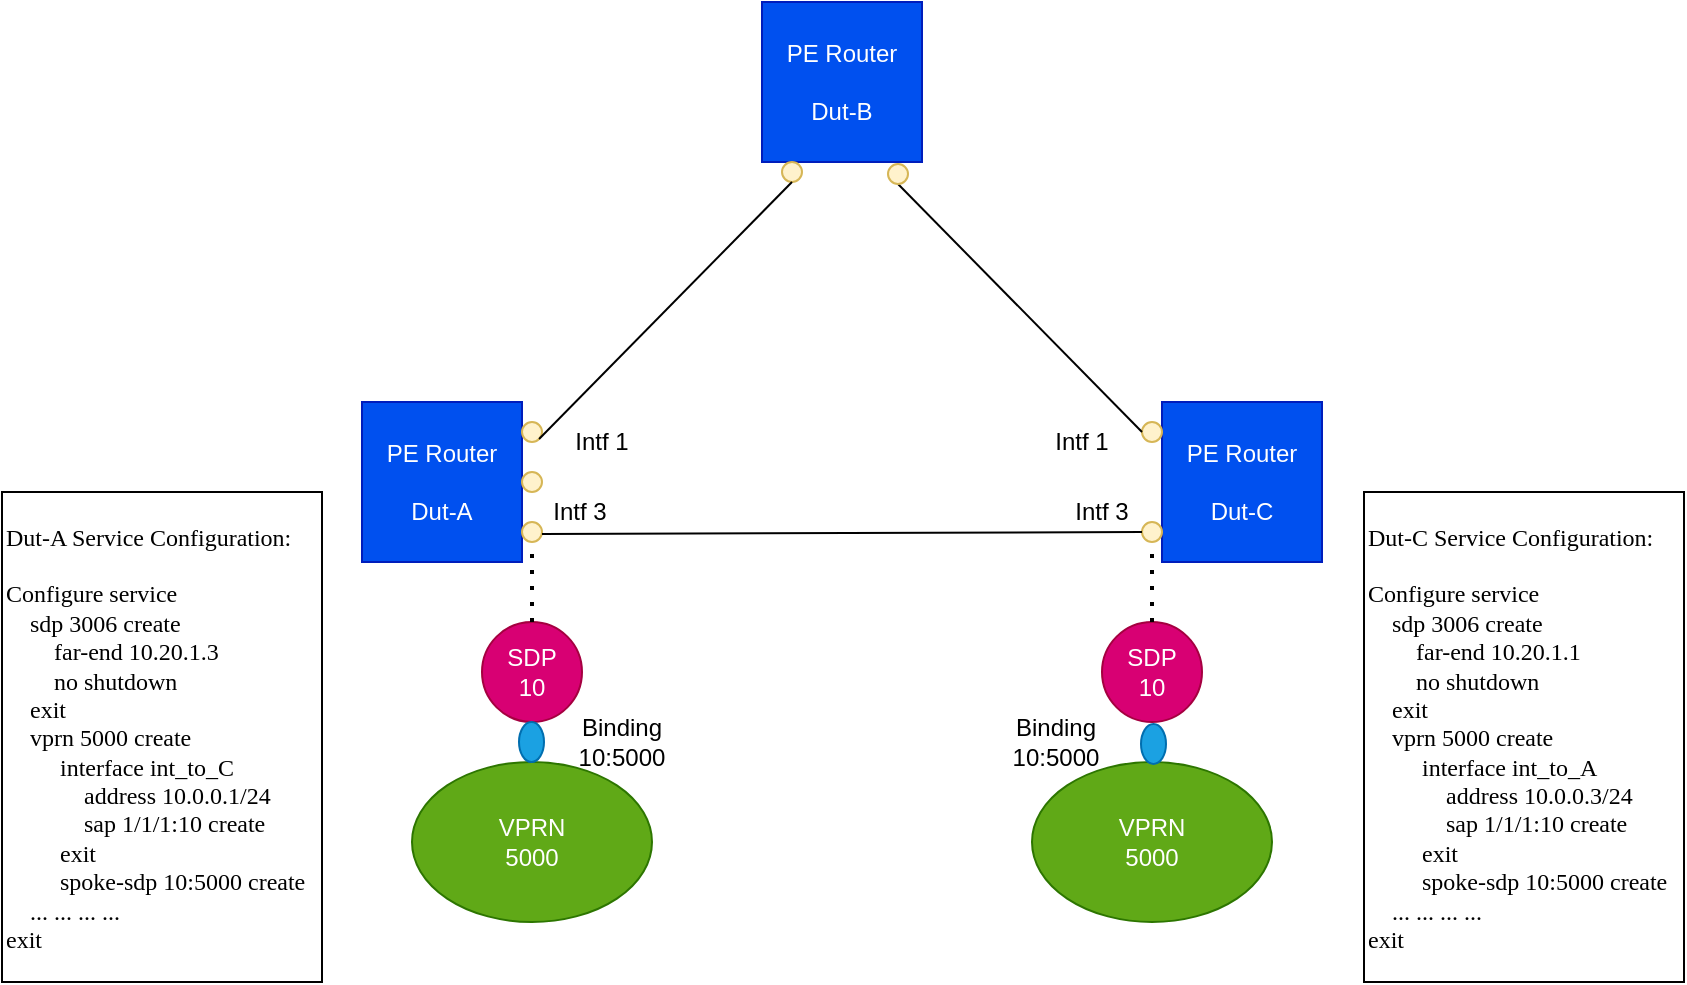 <mxfile version="21.7.5" type="github">
  <diagram name="Page-1" id="YVQfzhfdpcmw8P7nKkSH">
    <mxGraphModel dx="999" dy="640" grid="1" gridSize="10" guides="1" tooltips="1" connect="1" arrows="1" fold="1" page="1" pageScale="1" pageWidth="850" pageHeight="1100" math="0" shadow="0">
      <root>
        <mxCell id="0" />
        <mxCell id="1" parent="0" />
        <mxCell id="bY8uPB4IKRiOPzu5k935-1" value="PE Router&lt;br&gt;&lt;br&gt;Dut-C" style="whiteSpace=wrap;html=1;aspect=fixed;fillColor=#0050ef;strokeColor=#001DBC;fontColor=#ffffff;" vertex="1" parent="1">
          <mxGeometry x="600" y="360" width="80" height="80" as="geometry" />
        </mxCell>
        <mxCell id="bY8uPB4IKRiOPzu5k935-2" value="PE Router&lt;br&gt;&lt;br&gt;Dut-A" style="whiteSpace=wrap;html=1;aspect=fixed;fillColor=#0050ef;strokeColor=#001DBC;fontColor=#ffffff;" vertex="1" parent="1">
          <mxGeometry x="200" y="360" width="80" height="80" as="geometry" />
        </mxCell>
        <mxCell id="bY8uPB4IKRiOPzu5k935-3" value="PE Router&lt;br&gt;&lt;br&gt;Dut-B" style="whiteSpace=wrap;html=1;aspect=fixed;fillColor=#0050ef;fontColor=#ffffff;strokeColor=#001DBC;" vertex="1" parent="1">
          <mxGeometry x="400" y="160" width="80" height="80" as="geometry" />
        </mxCell>
        <mxCell id="bY8uPB4IKRiOPzu5k935-4" value="" style="ellipse;whiteSpace=wrap;html=1;aspect=fixed;fillColor=#fff2cc;strokeColor=#d6b656;" vertex="1" parent="1">
          <mxGeometry x="280" y="370" width="10" height="10" as="geometry" />
        </mxCell>
        <mxCell id="bY8uPB4IKRiOPzu5k935-5" value="" style="ellipse;whiteSpace=wrap;html=1;aspect=fixed;fillColor=#fff2cc;strokeColor=#d6b656;" vertex="1" parent="1">
          <mxGeometry x="280" y="395" width="10" height="10" as="geometry" />
        </mxCell>
        <mxCell id="bY8uPB4IKRiOPzu5k935-6" value="" style="ellipse;whiteSpace=wrap;html=1;aspect=fixed;fillColor=#fff2cc;strokeColor=#d6b656;" vertex="1" parent="1">
          <mxGeometry x="280" y="420" width="10" height="10" as="geometry" />
        </mxCell>
        <mxCell id="bY8uPB4IKRiOPzu5k935-7" value="" style="ellipse;whiteSpace=wrap;html=1;aspect=fixed;fillColor=#fff2cc;strokeColor=#d6b656;" vertex="1" parent="1">
          <mxGeometry x="590" y="370" width="10" height="10" as="geometry" />
        </mxCell>
        <mxCell id="bY8uPB4IKRiOPzu5k935-8" value="" style="ellipse;whiteSpace=wrap;html=1;aspect=fixed;fillColor=#fff2cc;strokeColor=#d6b656;" vertex="1" parent="1">
          <mxGeometry x="590" y="420" width="10" height="10" as="geometry" />
        </mxCell>
        <mxCell id="bY8uPB4IKRiOPzu5k935-9" value="" style="ellipse;whiteSpace=wrap;html=1;aspect=fixed;fillColor=#fff2cc;strokeColor=#d6b656;" vertex="1" parent="1">
          <mxGeometry x="410" y="240" width="10" height="10" as="geometry" />
        </mxCell>
        <mxCell id="bY8uPB4IKRiOPzu5k935-10" value="Intf 1" style="text;html=1;strokeColor=none;fillColor=none;align=center;verticalAlign=middle;whiteSpace=wrap;rounded=0;" vertex="1" parent="1">
          <mxGeometry x="290" y="365" width="60" height="30" as="geometry" />
        </mxCell>
        <mxCell id="bY8uPB4IKRiOPzu5k935-16" value="Intf 3" style="text;html=1;strokeColor=none;fillColor=none;align=center;verticalAlign=middle;whiteSpace=wrap;rounded=0;" vertex="1" parent="1">
          <mxGeometry x="278.5" y="400" width="60" height="30" as="geometry" />
        </mxCell>
        <mxCell id="bY8uPB4IKRiOPzu5k935-17" value="Intf 3" style="text;html=1;strokeColor=none;fillColor=none;align=center;verticalAlign=middle;whiteSpace=wrap;rounded=0;" vertex="1" parent="1">
          <mxGeometry x="540" y="400" width="60" height="30" as="geometry" />
        </mxCell>
        <mxCell id="bY8uPB4IKRiOPzu5k935-18" value="Intf 1" style="text;html=1;strokeColor=none;fillColor=none;align=center;verticalAlign=middle;whiteSpace=wrap;rounded=0;" vertex="1" parent="1">
          <mxGeometry x="530" y="365" width="60" height="30" as="geometry" />
        </mxCell>
        <mxCell id="bY8uPB4IKRiOPzu5k935-20" value="" style="endArrow=none;html=1;rounded=0;entryX=0;entryY=0.5;entryDx=0;entryDy=0;" edge="1" parent="1" target="bY8uPB4IKRiOPzu5k935-8">
          <mxGeometry width="50" height="50" relative="1" as="geometry">
            <mxPoint x="290" y="426" as="sourcePoint" />
            <mxPoint x="340" y="376" as="targetPoint" />
          </mxGeometry>
        </mxCell>
        <mxCell id="bY8uPB4IKRiOPzu5k935-25" value="SDP&lt;br&gt;10" style="ellipse;whiteSpace=wrap;html=1;aspect=fixed;fillColor=#d80073;fontColor=#ffffff;strokeColor=#A50040;" vertex="1" parent="1">
          <mxGeometry x="260" y="470" width="50" height="50" as="geometry" />
        </mxCell>
        <mxCell id="bY8uPB4IKRiOPzu5k935-26" value="SDP&lt;br&gt;10" style="ellipse;whiteSpace=wrap;html=1;aspect=fixed;fillColor=#d80073;fontColor=#ffffff;strokeColor=#A50040;" vertex="1" parent="1">
          <mxGeometry x="570" y="470" width="50" height="50" as="geometry" />
        </mxCell>
        <mxCell id="bY8uPB4IKRiOPzu5k935-28" value="VPRN&lt;br&gt;5000" style="ellipse;whiteSpace=wrap;html=1;fillColor=#60a917;fontColor=#ffffff;strokeColor=#2D7600;" vertex="1" parent="1">
          <mxGeometry x="225" y="540" width="120" height="80" as="geometry" />
        </mxCell>
        <mxCell id="bY8uPB4IKRiOPzu5k935-30" value="VPRN&lt;br&gt;5000" style="ellipse;whiteSpace=wrap;html=1;fillColor=#60a917;fontColor=#ffffff;strokeColor=#2D7600;" vertex="1" parent="1">
          <mxGeometry x="535" y="540" width="120" height="80" as="geometry" />
        </mxCell>
        <mxCell id="bY8uPB4IKRiOPzu5k935-31" value="" style="ellipse;whiteSpace=wrap;html=1;fillColor=#1ba1e2;fontColor=#ffffff;strokeColor=#006EAF;" vertex="1" parent="1">
          <mxGeometry x="278.5" y="520" width="12.5" height="20" as="geometry" />
        </mxCell>
        <mxCell id="bY8uPB4IKRiOPzu5k935-35" value="" style="ellipse;whiteSpace=wrap;html=1;fillColor=#1ba1e2;fontColor=#ffffff;strokeColor=#006EAF;" vertex="1" parent="1">
          <mxGeometry x="589.5" y="521" width="12.5" height="20" as="geometry" />
        </mxCell>
        <mxCell id="bY8uPB4IKRiOPzu5k935-36" value="Binding 10:5000" style="text;html=1;strokeColor=none;fillColor=none;align=center;verticalAlign=middle;whiteSpace=wrap;rounded=0;" vertex="1" parent="1">
          <mxGeometry x="300" y="515" width="60" height="30" as="geometry" />
        </mxCell>
        <mxCell id="bY8uPB4IKRiOPzu5k935-37" value="Binding 10:5000" style="text;html=1;strokeColor=none;fillColor=none;align=center;verticalAlign=middle;whiteSpace=wrap;rounded=0;" vertex="1" parent="1">
          <mxGeometry x="517" y="515" width="60" height="30" as="geometry" />
        </mxCell>
        <mxCell id="bY8uPB4IKRiOPzu5k935-38" value="&lt;div style=&quot;&quot;&gt;&lt;span style=&quot;font-family: &amp;quot;Times New Roman&amp;quot;; background-color: initial;&quot;&gt;Dut-C Service Configuration:&lt;/span&gt;&lt;/div&gt;&lt;font face=&quot;Times New Roman&quot;&gt;&lt;br&gt;Configure service&lt;br&gt;&lt;/font&gt;&lt;div&gt;&lt;font face=&quot;Times New Roman&quot;&gt;&amp;nbsp; &amp;nbsp; sdp 3006 create&lt;/font&gt;&lt;/div&gt;&lt;div&gt;&lt;font face=&quot;Times New Roman&quot;&gt;&amp;nbsp; &amp;nbsp; &amp;nbsp; &amp;nbsp;&lt;span style=&quot;background-color: initial;&quot;&gt;&amp;nbsp;far-end 10.20.1.1&lt;/span&gt;&lt;/font&gt;&lt;/div&gt;&lt;div&gt;&lt;font face=&quot;Times New Roman&quot;&gt;&amp;nbsp; &amp;nbsp; &amp;nbsp; &amp;nbsp; no shutdown&lt;/font&gt;&lt;/div&gt;&lt;div&gt;&lt;font face=&quot;Times New Roman&quot;&gt;&amp;nbsp; &amp;nbsp; exit&lt;/font&gt;&lt;/div&gt;&lt;div&gt;&lt;font face=&quot;Times New Roman&quot;&gt;&amp;nbsp; &amp;nbsp; vprn 5000 create&lt;/font&gt;&lt;/div&gt;&lt;div&gt;&lt;font face=&quot;Times New Roman&quot;&gt;&amp;nbsp; &amp;nbsp; &amp;nbsp; &amp;nbsp; &amp;nbsp;interface int_to_A&lt;/font&gt;&lt;/div&gt;&lt;div&gt;&lt;font face=&quot;Times New Roman&quot;&gt;&amp;nbsp; &amp;nbsp; &amp;nbsp; &amp;nbsp; &amp;nbsp; &amp;nbsp; &amp;nbsp;address 10.0.0.3/24&lt;/font&gt;&lt;/div&gt;&lt;div&gt;&lt;font face=&quot;Times New Roman&quot;&gt;&amp;nbsp; &amp;nbsp; &amp;nbsp; &amp;nbsp; &amp;nbsp; &amp;nbsp; &amp;nbsp;sap 1/1/1:10 create&lt;/font&gt;&lt;/div&gt;&lt;div&gt;&lt;font face=&quot;Times New Roman&quot;&gt;&amp;nbsp; &amp;nbsp; &amp;nbsp; &amp;nbsp; &amp;nbsp;exit&lt;/font&gt;&lt;/div&gt;&lt;div&gt;&lt;font face=&quot;Times New Roman&quot;&gt;&amp;nbsp; &amp;nbsp; &amp;nbsp; &amp;nbsp; &amp;nbsp;spoke-sdp 10:5000 create&lt;/font&gt;&lt;/div&gt;&lt;div&gt;&lt;font face=&quot;Times New Roman&quot;&gt;&amp;nbsp; &amp;nbsp; ... ... ... ...&lt;/font&gt;&lt;/div&gt;&lt;div&gt;&lt;font face=&quot;Times New Roman&quot;&gt;exit&lt;/font&gt;&lt;/div&gt;" style="rounded=0;whiteSpace=wrap;html=1;align=left;" vertex="1" parent="1">
          <mxGeometry x="701" y="405" width="160" height="245" as="geometry" />
        </mxCell>
        <mxCell id="bY8uPB4IKRiOPzu5k935-39" value="" style="endArrow=none;dashed=1;html=1;dashPattern=1 3;strokeWidth=2;rounded=0;exitX=0.5;exitY=0;exitDx=0;exitDy=0;entryX=0.5;entryY=1;entryDx=0;entryDy=0;" edge="1" parent="1" source="bY8uPB4IKRiOPzu5k935-25" target="bY8uPB4IKRiOPzu5k935-6">
          <mxGeometry width="50" height="50" relative="1" as="geometry">
            <mxPoint x="240" y="480" as="sourcePoint" />
            <mxPoint x="250" y="460" as="targetPoint" />
          </mxGeometry>
        </mxCell>
        <mxCell id="bY8uPB4IKRiOPzu5k935-41" value="" style="endArrow=none;dashed=1;html=1;dashPattern=1 3;strokeWidth=2;rounded=0;exitX=0.5;exitY=0;exitDx=0;exitDy=0;" edge="1" parent="1" source="bY8uPB4IKRiOPzu5k935-26">
          <mxGeometry width="50" height="50" relative="1" as="geometry">
            <mxPoint x="320" y="440" as="sourcePoint" />
            <mxPoint x="595" y="430" as="targetPoint" />
          </mxGeometry>
        </mxCell>
        <mxCell id="bY8uPB4IKRiOPzu5k935-42" value="&lt;div style=&quot;&quot;&gt;&lt;span style=&quot;font-family: &amp;quot;Times New Roman&amp;quot;; background-color: initial;&quot;&gt;Dut-A Service Configuration:&lt;/span&gt;&lt;/div&gt;&lt;font face=&quot;Times New Roman&quot;&gt;&lt;br&gt;Configure service&lt;br&gt;&lt;/font&gt;&lt;div&gt;&lt;font face=&quot;Times New Roman&quot;&gt;&amp;nbsp; &amp;nbsp; sdp 3006 create&lt;/font&gt;&lt;/div&gt;&lt;div&gt;&lt;font face=&quot;Times New Roman&quot;&gt;&amp;nbsp; &amp;nbsp; &amp;nbsp; &amp;nbsp;&lt;span style=&quot;background-color: initial;&quot;&gt;&amp;nbsp;far-end 10.20.1.3&lt;/span&gt;&lt;/font&gt;&lt;/div&gt;&lt;div&gt;&lt;font face=&quot;Times New Roman&quot;&gt;&amp;nbsp; &amp;nbsp; &amp;nbsp; &amp;nbsp; no shutdown&lt;/font&gt;&lt;/div&gt;&lt;div&gt;&lt;font face=&quot;Times New Roman&quot;&gt;&amp;nbsp; &amp;nbsp; exit&lt;/font&gt;&lt;/div&gt;&lt;div&gt;&lt;font face=&quot;Times New Roman&quot;&gt;&amp;nbsp; &amp;nbsp; vprn 5000 create&lt;/font&gt;&lt;/div&gt;&lt;div&gt;&lt;font face=&quot;Times New Roman&quot;&gt;&amp;nbsp; &amp;nbsp; &amp;nbsp; &amp;nbsp; &amp;nbsp;interface int_to_C&lt;/font&gt;&lt;/div&gt;&lt;div&gt;&lt;font face=&quot;Times New Roman&quot;&gt;&amp;nbsp; &amp;nbsp; &amp;nbsp; &amp;nbsp; &amp;nbsp; &amp;nbsp; &amp;nbsp;address 10.0.0.1/24&lt;/font&gt;&lt;/div&gt;&lt;div&gt;&lt;font face=&quot;Times New Roman&quot;&gt;&amp;nbsp; &amp;nbsp; &amp;nbsp; &amp;nbsp; &amp;nbsp; &amp;nbsp; &amp;nbsp;sap 1/1/1:10 create&lt;/font&gt;&lt;/div&gt;&lt;div&gt;&lt;font face=&quot;Times New Roman&quot;&gt;&amp;nbsp; &amp;nbsp; &amp;nbsp; &amp;nbsp; &amp;nbsp;exit&lt;/font&gt;&lt;/div&gt;&lt;div&gt;&lt;font face=&quot;Times New Roman&quot;&gt;&amp;nbsp; &amp;nbsp; &amp;nbsp; &amp;nbsp; &amp;nbsp;spoke-sdp 10:5000 create&lt;/font&gt;&lt;/div&gt;&lt;div&gt;&lt;font face=&quot;Times New Roman&quot;&gt;&amp;nbsp; &amp;nbsp; ... ... ... ...&lt;/font&gt;&lt;/div&gt;&lt;div&gt;&lt;font face=&quot;Times New Roman&quot;&gt;exit&lt;/font&gt;&lt;/div&gt;" style="rounded=0;whiteSpace=wrap;html=1;align=left;" vertex="1" parent="1">
          <mxGeometry x="20" y="405" width="160" height="245" as="geometry" />
        </mxCell>
        <mxCell id="bY8uPB4IKRiOPzu5k935-44" value="" style="endArrow=none;html=1;rounded=0;exitX=1;exitY=1;exitDx=0;exitDy=0;entryX=0.5;entryY=1;entryDx=0;entryDy=0;" edge="1" parent="1" source="bY8uPB4IKRiOPzu5k935-4" target="bY8uPB4IKRiOPzu5k935-9">
          <mxGeometry width="50" height="50" relative="1" as="geometry">
            <mxPoint x="295" y="300" as="sourcePoint" />
            <mxPoint x="345" y="250" as="targetPoint" />
          </mxGeometry>
        </mxCell>
        <mxCell id="bY8uPB4IKRiOPzu5k935-45" value="" style="endArrow=none;html=1;rounded=0;exitX=0.5;exitY=1;exitDx=0;exitDy=0;" edge="1" parent="1" source="bY8uPB4IKRiOPzu5k935-47">
          <mxGeometry width="50" height="50" relative="1" as="geometry">
            <mxPoint x="480" y="280" as="sourcePoint" />
            <mxPoint x="590" y="375" as="targetPoint" />
          </mxGeometry>
        </mxCell>
        <mxCell id="bY8uPB4IKRiOPzu5k935-47" value="" style="ellipse;whiteSpace=wrap;html=1;aspect=fixed;fillColor=#fff2cc;strokeColor=#d6b656;" vertex="1" parent="1">
          <mxGeometry x="463" y="241" width="10" height="10" as="geometry" />
        </mxCell>
      </root>
    </mxGraphModel>
  </diagram>
</mxfile>
